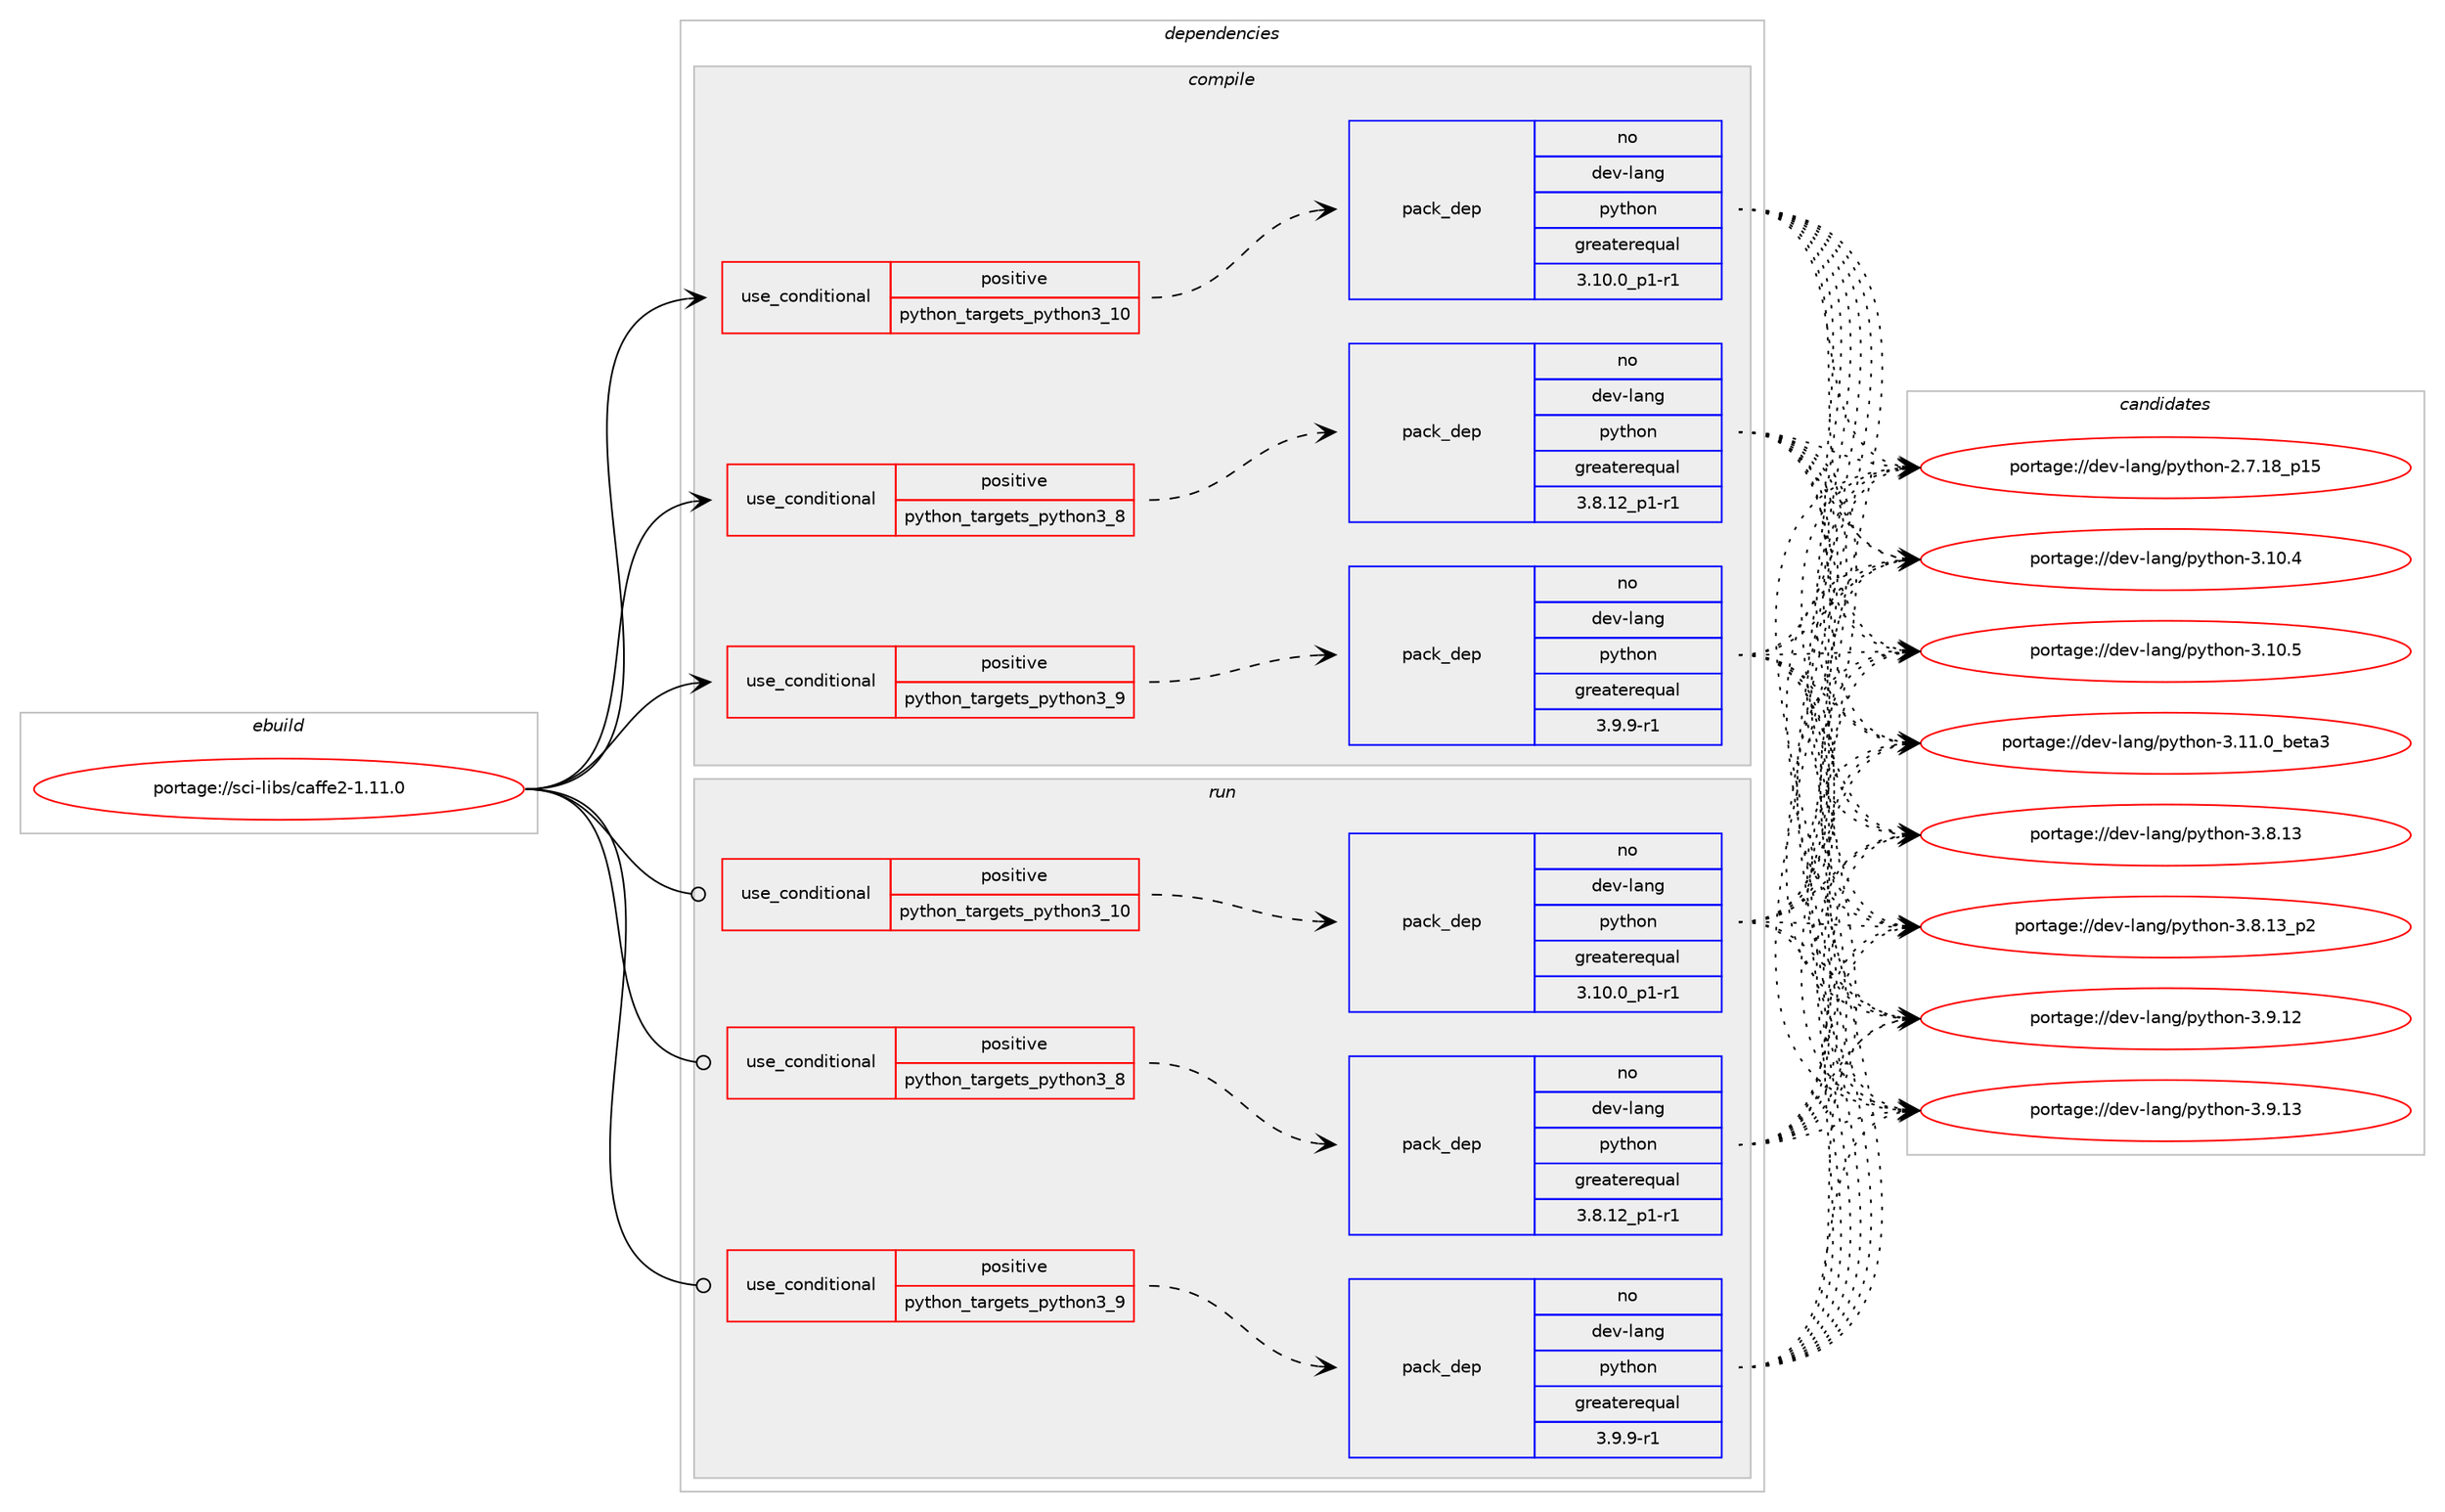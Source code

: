 digraph prolog {

# *************
# Graph options
# *************

newrank=true;
concentrate=true;
compound=true;
graph [rankdir=LR,fontname=Helvetica,fontsize=10,ranksep=1.5];#, ranksep=2.5, nodesep=0.2];
edge  [arrowhead=vee];
node  [fontname=Helvetica,fontsize=10];

# **********
# The ebuild
# **********

subgraph cluster_leftcol {
color=gray;
label=<<i>ebuild</i>>;
id [label="portage://sci-libs/caffe2-1.11.0", color=red, width=4, href="../sci-libs/caffe2-1.11.0.svg"];
}

# ****************
# The dependencies
# ****************

subgraph cluster_midcol {
color=gray;
label=<<i>dependencies</i>>;
subgraph cluster_compile {
fillcolor="#eeeeee";
style=filled;
label=<<i>compile</i>>;
subgraph cond2132 {
dependency3161 [label=<<TABLE BORDER="0" CELLBORDER="1" CELLSPACING="0" CELLPADDING="4"><TR><TD ROWSPAN="3" CELLPADDING="10">use_conditional</TD></TR><TR><TD>positive</TD></TR><TR><TD>python_targets_python3_10</TD></TR></TABLE>>, shape=none, color=red];
subgraph pack1013 {
dependency3162 [label=<<TABLE BORDER="0" CELLBORDER="1" CELLSPACING="0" CELLPADDING="4" WIDTH="220"><TR><TD ROWSPAN="6" CELLPADDING="30">pack_dep</TD></TR><TR><TD WIDTH="110">no</TD></TR><TR><TD>dev-lang</TD></TR><TR><TD>python</TD></TR><TR><TD>greaterequal</TD></TR><TR><TD>3.10.0_p1-r1</TD></TR></TABLE>>, shape=none, color=blue];
}
dependency3161:e -> dependency3162:w [weight=20,style="dashed",arrowhead="vee"];
}
id:e -> dependency3161:w [weight=20,style="solid",arrowhead="vee"];
subgraph cond2133 {
dependency3163 [label=<<TABLE BORDER="0" CELLBORDER="1" CELLSPACING="0" CELLPADDING="4"><TR><TD ROWSPAN="3" CELLPADDING="10">use_conditional</TD></TR><TR><TD>positive</TD></TR><TR><TD>python_targets_python3_8</TD></TR></TABLE>>, shape=none, color=red];
subgraph pack1014 {
dependency3164 [label=<<TABLE BORDER="0" CELLBORDER="1" CELLSPACING="0" CELLPADDING="4" WIDTH="220"><TR><TD ROWSPAN="6" CELLPADDING="30">pack_dep</TD></TR><TR><TD WIDTH="110">no</TD></TR><TR><TD>dev-lang</TD></TR><TR><TD>python</TD></TR><TR><TD>greaterequal</TD></TR><TR><TD>3.8.12_p1-r1</TD></TR></TABLE>>, shape=none, color=blue];
}
dependency3163:e -> dependency3164:w [weight=20,style="dashed",arrowhead="vee"];
}
id:e -> dependency3163:w [weight=20,style="solid",arrowhead="vee"];
subgraph cond2134 {
dependency3165 [label=<<TABLE BORDER="0" CELLBORDER="1" CELLSPACING="0" CELLPADDING="4"><TR><TD ROWSPAN="3" CELLPADDING="10">use_conditional</TD></TR><TR><TD>positive</TD></TR><TR><TD>python_targets_python3_9</TD></TR></TABLE>>, shape=none, color=red];
subgraph pack1015 {
dependency3166 [label=<<TABLE BORDER="0" CELLBORDER="1" CELLSPACING="0" CELLPADDING="4" WIDTH="220"><TR><TD ROWSPAN="6" CELLPADDING="30">pack_dep</TD></TR><TR><TD WIDTH="110">no</TD></TR><TR><TD>dev-lang</TD></TR><TR><TD>python</TD></TR><TR><TD>greaterequal</TD></TR><TR><TD>3.9.9-r1</TD></TR></TABLE>>, shape=none, color=blue];
}
dependency3165:e -> dependency3166:w [weight=20,style="dashed",arrowhead="vee"];
}
id:e -> dependency3165:w [weight=20,style="solid",arrowhead="vee"];
# *** BEGIN UNKNOWN DEPENDENCY TYPE (TODO) ***
# id -> package_dependency(portage://sci-libs/caffe2-1.11.0,install,no,dev-libs,FP16,none,[,,],[],[])
# *** END UNKNOWN DEPENDENCY TYPE (TODO) ***

# *** BEGIN UNKNOWN DEPENDENCY TYPE (TODO) ***
# id -> package_dependency(portage://sci-libs/caffe2-1.11.0,install,no,dev-libs,cpuinfo,none,[,,],[],[])
# *** END UNKNOWN DEPENDENCY TYPE (TODO) ***

# *** BEGIN UNKNOWN DEPENDENCY TYPE (TODO) ***
# id -> package_dependency(portage://sci-libs/caffe2-1.11.0,install,no,dev-libs,flatbuffers,none,[,,],[],[])
# *** END UNKNOWN DEPENDENCY TYPE (TODO) ***

# *** BEGIN UNKNOWN DEPENDENCY TYPE (TODO) ***
# id -> package_dependency(portage://sci-libs/caffe2-1.11.0,install,no,dev-libs,libfmt,none,[,,],[],[])
# *** END UNKNOWN DEPENDENCY TYPE (TODO) ***

# *** BEGIN UNKNOWN DEPENDENCY TYPE (TODO) ***
# id -> package_dependency(portage://sci-libs/caffe2-1.11.0,install,no,dev-libs,pocketfft,none,[,,],[],[])
# *** END UNKNOWN DEPENDENCY TYPE (TODO) ***

# *** BEGIN UNKNOWN DEPENDENCY TYPE (TODO) ***
# id -> package_dependency(portage://sci-libs/caffe2-1.11.0,install,no,dev-libs,protobuf,none,[,,],[],[])
# *** END UNKNOWN DEPENDENCY TYPE (TODO) ***

# *** BEGIN UNKNOWN DEPENDENCY TYPE (TODO) ***
# id -> package_dependency(portage://sci-libs/caffe2-1.11.0,install,no,dev-libs,sleef,none,[,,],[],[])
# *** END UNKNOWN DEPENDENCY TYPE (TODO) ***

# *** BEGIN UNKNOWN DEPENDENCY TYPE (TODO) ***
# id -> package_dependency(portage://sci-libs/caffe2-1.11.0,install,no,sci-libs,foxi,none,[,,],[],[])
# *** END UNKNOWN DEPENDENCY TYPE (TODO) ***

# *** BEGIN UNKNOWN DEPENDENCY TYPE (TODO) ***
# id -> package_dependency(portage://sci-libs/caffe2-1.11.0,install,no,sci-libs,lapack,none,[,,],[],[])
# *** END UNKNOWN DEPENDENCY TYPE (TODO) ***

# *** BEGIN UNKNOWN DEPENDENCY TYPE (TODO) ***
# id -> package_dependency(portage://sci-libs/caffe2-1.11.0,install,no,sci-libs,onnx,none,[,,],[],[])
# *** END UNKNOWN DEPENDENCY TYPE (TODO) ***

}
subgraph cluster_compileandrun {
fillcolor="#eeeeee";
style=filled;
label=<<i>compile and run</i>>;
}
subgraph cluster_run {
fillcolor="#eeeeee";
style=filled;
label=<<i>run</i>>;
subgraph cond2135 {
dependency3167 [label=<<TABLE BORDER="0" CELLBORDER="1" CELLSPACING="0" CELLPADDING="4"><TR><TD ROWSPAN="3" CELLPADDING="10">use_conditional</TD></TR><TR><TD>positive</TD></TR><TR><TD>python_targets_python3_10</TD></TR></TABLE>>, shape=none, color=red];
subgraph pack1016 {
dependency3168 [label=<<TABLE BORDER="0" CELLBORDER="1" CELLSPACING="0" CELLPADDING="4" WIDTH="220"><TR><TD ROWSPAN="6" CELLPADDING="30">pack_dep</TD></TR><TR><TD WIDTH="110">no</TD></TR><TR><TD>dev-lang</TD></TR><TR><TD>python</TD></TR><TR><TD>greaterequal</TD></TR><TR><TD>3.10.0_p1-r1</TD></TR></TABLE>>, shape=none, color=blue];
}
dependency3167:e -> dependency3168:w [weight=20,style="dashed",arrowhead="vee"];
}
id:e -> dependency3167:w [weight=20,style="solid",arrowhead="odot"];
subgraph cond2136 {
dependency3169 [label=<<TABLE BORDER="0" CELLBORDER="1" CELLSPACING="0" CELLPADDING="4"><TR><TD ROWSPAN="3" CELLPADDING="10">use_conditional</TD></TR><TR><TD>positive</TD></TR><TR><TD>python_targets_python3_8</TD></TR></TABLE>>, shape=none, color=red];
subgraph pack1017 {
dependency3170 [label=<<TABLE BORDER="0" CELLBORDER="1" CELLSPACING="0" CELLPADDING="4" WIDTH="220"><TR><TD ROWSPAN="6" CELLPADDING="30">pack_dep</TD></TR><TR><TD WIDTH="110">no</TD></TR><TR><TD>dev-lang</TD></TR><TR><TD>python</TD></TR><TR><TD>greaterequal</TD></TR><TR><TD>3.8.12_p1-r1</TD></TR></TABLE>>, shape=none, color=blue];
}
dependency3169:e -> dependency3170:w [weight=20,style="dashed",arrowhead="vee"];
}
id:e -> dependency3169:w [weight=20,style="solid",arrowhead="odot"];
subgraph cond2137 {
dependency3171 [label=<<TABLE BORDER="0" CELLBORDER="1" CELLSPACING="0" CELLPADDING="4"><TR><TD ROWSPAN="3" CELLPADDING="10">use_conditional</TD></TR><TR><TD>positive</TD></TR><TR><TD>python_targets_python3_9</TD></TR></TABLE>>, shape=none, color=red];
subgraph pack1018 {
dependency3172 [label=<<TABLE BORDER="0" CELLBORDER="1" CELLSPACING="0" CELLPADDING="4" WIDTH="220"><TR><TD ROWSPAN="6" CELLPADDING="30">pack_dep</TD></TR><TR><TD WIDTH="110">no</TD></TR><TR><TD>dev-lang</TD></TR><TR><TD>python</TD></TR><TR><TD>greaterequal</TD></TR><TR><TD>3.9.9-r1</TD></TR></TABLE>>, shape=none, color=blue];
}
dependency3171:e -> dependency3172:w [weight=20,style="dashed",arrowhead="vee"];
}
id:e -> dependency3171:w [weight=20,style="solid",arrowhead="odot"];
# *** BEGIN UNKNOWN DEPENDENCY TYPE (TODO) ***
# id -> package_dependency(portage://sci-libs/caffe2-1.11.0,run,no,dev-libs,cpuinfo,none,[,,],[],[])
# *** END UNKNOWN DEPENDENCY TYPE (TODO) ***

# *** BEGIN UNKNOWN DEPENDENCY TYPE (TODO) ***
# id -> package_dependency(portage://sci-libs/caffe2-1.11.0,run,no,dev-libs,libfmt,none,[,,],[],[])
# *** END UNKNOWN DEPENDENCY TYPE (TODO) ***

# *** BEGIN UNKNOWN DEPENDENCY TYPE (TODO) ***
# id -> package_dependency(portage://sci-libs/caffe2-1.11.0,run,no,dev-libs,protobuf,none,[,,],[],[])
# *** END UNKNOWN DEPENDENCY TYPE (TODO) ***

# *** BEGIN UNKNOWN DEPENDENCY TYPE (TODO) ***
# id -> package_dependency(portage://sci-libs/caffe2-1.11.0,run,no,dev-libs,sleef,none,[,,],[],[])
# *** END UNKNOWN DEPENDENCY TYPE (TODO) ***

# *** BEGIN UNKNOWN DEPENDENCY TYPE (TODO) ***
# id -> package_dependency(portage://sci-libs/caffe2-1.11.0,run,no,sci-libs,foxi,none,[,,],[],[])
# *** END UNKNOWN DEPENDENCY TYPE (TODO) ***

# *** BEGIN UNKNOWN DEPENDENCY TYPE (TODO) ***
# id -> package_dependency(portage://sci-libs/caffe2-1.11.0,run,no,sci-libs,lapack,none,[,,],[],[])
# *** END UNKNOWN DEPENDENCY TYPE (TODO) ***

# *** BEGIN UNKNOWN DEPENDENCY TYPE (TODO) ***
# id -> package_dependency(portage://sci-libs/caffe2-1.11.0,run,no,sci-libs,onnx,none,[,,],[],[])
# *** END UNKNOWN DEPENDENCY TYPE (TODO) ***

}
}

# **************
# The candidates
# **************

subgraph cluster_choices {
rank=same;
color=gray;
label=<<i>candidates</i>>;

subgraph choice1013 {
color=black;
nodesep=1;
choice10010111845108971101034711212111610411111045504655464956951124953 [label="portage://dev-lang/python-2.7.18_p15", color=red, width=4,href="../dev-lang/python-2.7.18_p15.svg"];
choice10010111845108971101034711212111610411111045514649484652 [label="portage://dev-lang/python-3.10.4", color=red, width=4,href="../dev-lang/python-3.10.4.svg"];
choice10010111845108971101034711212111610411111045514649484653 [label="portage://dev-lang/python-3.10.5", color=red, width=4,href="../dev-lang/python-3.10.5.svg"];
choice1001011184510897110103471121211161041111104551464949464895981011169751 [label="portage://dev-lang/python-3.11.0_beta3", color=red, width=4,href="../dev-lang/python-3.11.0_beta3.svg"];
choice10010111845108971101034711212111610411111045514656464951 [label="portage://dev-lang/python-3.8.13", color=red, width=4,href="../dev-lang/python-3.8.13.svg"];
choice100101118451089711010347112121116104111110455146564649519511250 [label="portage://dev-lang/python-3.8.13_p2", color=red, width=4,href="../dev-lang/python-3.8.13_p2.svg"];
choice10010111845108971101034711212111610411111045514657464950 [label="portage://dev-lang/python-3.9.12", color=red, width=4,href="../dev-lang/python-3.9.12.svg"];
choice10010111845108971101034711212111610411111045514657464951 [label="portage://dev-lang/python-3.9.13", color=red, width=4,href="../dev-lang/python-3.9.13.svg"];
dependency3162:e -> choice10010111845108971101034711212111610411111045504655464956951124953:w [style=dotted,weight="100"];
dependency3162:e -> choice10010111845108971101034711212111610411111045514649484652:w [style=dotted,weight="100"];
dependency3162:e -> choice10010111845108971101034711212111610411111045514649484653:w [style=dotted,weight="100"];
dependency3162:e -> choice1001011184510897110103471121211161041111104551464949464895981011169751:w [style=dotted,weight="100"];
dependency3162:e -> choice10010111845108971101034711212111610411111045514656464951:w [style=dotted,weight="100"];
dependency3162:e -> choice100101118451089711010347112121116104111110455146564649519511250:w [style=dotted,weight="100"];
dependency3162:e -> choice10010111845108971101034711212111610411111045514657464950:w [style=dotted,weight="100"];
dependency3162:e -> choice10010111845108971101034711212111610411111045514657464951:w [style=dotted,weight="100"];
}
subgraph choice1014 {
color=black;
nodesep=1;
choice10010111845108971101034711212111610411111045504655464956951124953 [label="portage://dev-lang/python-2.7.18_p15", color=red, width=4,href="../dev-lang/python-2.7.18_p15.svg"];
choice10010111845108971101034711212111610411111045514649484652 [label="portage://dev-lang/python-3.10.4", color=red, width=4,href="../dev-lang/python-3.10.4.svg"];
choice10010111845108971101034711212111610411111045514649484653 [label="portage://dev-lang/python-3.10.5", color=red, width=4,href="../dev-lang/python-3.10.5.svg"];
choice1001011184510897110103471121211161041111104551464949464895981011169751 [label="portage://dev-lang/python-3.11.0_beta3", color=red, width=4,href="../dev-lang/python-3.11.0_beta3.svg"];
choice10010111845108971101034711212111610411111045514656464951 [label="portage://dev-lang/python-3.8.13", color=red, width=4,href="../dev-lang/python-3.8.13.svg"];
choice100101118451089711010347112121116104111110455146564649519511250 [label="portage://dev-lang/python-3.8.13_p2", color=red, width=4,href="../dev-lang/python-3.8.13_p2.svg"];
choice10010111845108971101034711212111610411111045514657464950 [label="portage://dev-lang/python-3.9.12", color=red, width=4,href="../dev-lang/python-3.9.12.svg"];
choice10010111845108971101034711212111610411111045514657464951 [label="portage://dev-lang/python-3.9.13", color=red, width=4,href="../dev-lang/python-3.9.13.svg"];
dependency3164:e -> choice10010111845108971101034711212111610411111045504655464956951124953:w [style=dotted,weight="100"];
dependency3164:e -> choice10010111845108971101034711212111610411111045514649484652:w [style=dotted,weight="100"];
dependency3164:e -> choice10010111845108971101034711212111610411111045514649484653:w [style=dotted,weight="100"];
dependency3164:e -> choice1001011184510897110103471121211161041111104551464949464895981011169751:w [style=dotted,weight="100"];
dependency3164:e -> choice10010111845108971101034711212111610411111045514656464951:w [style=dotted,weight="100"];
dependency3164:e -> choice100101118451089711010347112121116104111110455146564649519511250:w [style=dotted,weight="100"];
dependency3164:e -> choice10010111845108971101034711212111610411111045514657464950:w [style=dotted,weight="100"];
dependency3164:e -> choice10010111845108971101034711212111610411111045514657464951:w [style=dotted,weight="100"];
}
subgraph choice1015 {
color=black;
nodesep=1;
choice10010111845108971101034711212111610411111045504655464956951124953 [label="portage://dev-lang/python-2.7.18_p15", color=red, width=4,href="../dev-lang/python-2.7.18_p15.svg"];
choice10010111845108971101034711212111610411111045514649484652 [label="portage://dev-lang/python-3.10.4", color=red, width=4,href="../dev-lang/python-3.10.4.svg"];
choice10010111845108971101034711212111610411111045514649484653 [label="portage://dev-lang/python-3.10.5", color=red, width=4,href="../dev-lang/python-3.10.5.svg"];
choice1001011184510897110103471121211161041111104551464949464895981011169751 [label="portage://dev-lang/python-3.11.0_beta3", color=red, width=4,href="../dev-lang/python-3.11.0_beta3.svg"];
choice10010111845108971101034711212111610411111045514656464951 [label="portage://dev-lang/python-3.8.13", color=red, width=4,href="../dev-lang/python-3.8.13.svg"];
choice100101118451089711010347112121116104111110455146564649519511250 [label="portage://dev-lang/python-3.8.13_p2", color=red, width=4,href="../dev-lang/python-3.8.13_p2.svg"];
choice10010111845108971101034711212111610411111045514657464950 [label="portage://dev-lang/python-3.9.12", color=red, width=4,href="../dev-lang/python-3.9.12.svg"];
choice10010111845108971101034711212111610411111045514657464951 [label="portage://dev-lang/python-3.9.13", color=red, width=4,href="../dev-lang/python-3.9.13.svg"];
dependency3166:e -> choice10010111845108971101034711212111610411111045504655464956951124953:w [style=dotted,weight="100"];
dependency3166:e -> choice10010111845108971101034711212111610411111045514649484652:w [style=dotted,weight="100"];
dependency3166:e -> choice10010111845108971101034711212111610411111045514649484653:w [style=dotted,weight="100"];
dependency3166:e -> choice1001011184510897110103471121211161041111104551464949464895981011169751:w [style=dotted,weight="100"];
dependency3166:e -> choice10010111845108971101034711212111610411111045514656464951:w [style=dotted,weight="100"];
dependency3166:e -> choice100101118451089711010347112121116104111110455146564649519511250:w [style=dotted,weight="100"];
dependency3166:e -> choice10010111845108971101034711212111610411111045514657464950:w [style=dotted,weight="100"];
dependency3166:e -> choice10010111845108971101034711212111610411111045514657464951:w [style=dotted,weight="100"];
}
subgraph choice1016 {
color=black;
nodesep=1;
choice10010111845108971101034711212111610411111045504655464956951124953 [label="portage://dev-lang/python-2.7.18_p15", color=red, width=4,href="../dev-lang/python-2.7.18_p15.svg"];
choice10010111845108971101034711212111610411111045514649484652 [label="portage://dev-lang/python-3.10.4", color=red, width=4,href="../dev-lang/python-3.10.4.svg"];
choice10010111845108971101034711212111610411111045514649484653 [label="portage://dev-lang/python-3.10.5", color=red, width=4,href="../dev-lang/python-3.10.5.svg"];
choice1001011184510897110103471121211161041111104551464949464895981011169751 [label="portage://dev-lang/python-3.11.0_beta3", color=red, width=4,href="../dev-lang/python-3.11.0_beta3.svg"];
choice10010111845108971101034711212111610411111045514656464951 [label="portage://dev-lang/python-3.8.13", color=red, width=4,href="../dev-lang/python-3.8.13.svg"];
choice100101118451089711010347112121116104111110455146564649519511250 [label="portage://dev-lang/python-3.8.13_p2", color=red, width=4,href="../dev-lang/python-3.8.13_p2.svg"];
choice10010111845108971101034711212111610411111045514657464950 [label="portage://dev-lang/python-3.9.12", color=red, width=4,href="../dev-lang/python-3.9.12.svg"];
choice10010111845108971101034711212111610411111045514657464951 [label="portage://dev-lang/python-3.9.13", color=red, width=4,href="../dev-lang/python-3.9.13.svg"];
dependency3168:e -> choice10010111845108971101034711212111610411111045504655464956951124953:w [style=dotted,weight="100"];
dependency3168:e -> choice10010111845108971101034711212111610411111045514649484652:w [style=dotted,weight="100"];
dependency3168:e -> choice10010111845108971101034711212111610411111045514649484653:w [style=dotted,weight="100"];
dependency3168:e -> choice1001011184510897110103471121211161041111104551464949464895981011169751:w [style=dotted,weight="100"];
dependency3168:e -> choice10010111845108971101034711212111610411111045514656464951:w [style=dotted,weight="100"];
dependency3168:e -> choice100101118451089711010347112121116104111110455146564649519511250:w [style=dotted,weight="100"];
dependency3168:e -> choice10010111845108971101034711212111610411111045514657464950:w [style=dotted,weight="100"];
dependency3168:e -> choice10010111845108971101034711212111610411111045514657464951:w [style=dotted,weight="100"];
}
subgraph choice1017 {
color=black;
nodesep=1;
choice10010111845108971101034711212111610411111045504655464956951124953 [label="portage://dev-lang/python-2.7.18_p15", color=red, width=4,href="../dev-lang/python-2.7.18_p15.svg"];
choice10010111845108971101034711212111610411111045514649484652 [label="portage://dev-lang/python-3.10.4", color=red, width=4,href="../dev-lang/python-3.10.4.svg"];
choice10010111845108971101034711212111610411111045514649484653 [label="portage://dev-lang/python-3.10.5", color=red, width=4,href="../dev-lang/python-3.10.5.svg"];
choice1001011184510897110103471121211161041111104551464949464895981011169751 [label="portage://dev-lang/python-3.11.0_beta3", color=red, width=4,href="../dev-lang/python-3.11.0_beta3.svg"];
choice10010111845108971101034711212111610411111045514656464951 [label="portage://dev-lang/python-3.8.13", color=red, width=4,href="../dev-lang/python-3.8.13.svg"];
choice100101118451089711010347112121116104111110455146564649519511250 [label="portage://dev-lang/python-3.8.13_p2", color=red, width=4,href="../dev-lang/python-3.8.13_p2.svg"];
choice10010111845108971101034711212111610411111045514657464950 [label="portage://dev-lang/python-3.9.12", color=red, width=4,href="../dev-lang/python-3.9.12.svg"];
choice10010111845108971101034711212111610411111045514657464951 [label="portage://dev-lang/python-3.9.13", color=red, width=4,href="../dev-lang/python-3.9.13.svg"];
dependency3170:e -> choice10010111845108971101034711212111610411111045504655464956951124953:w [style=dotted,weight="100"];
dependency3170:e -> choice10010111845108971101034711212111610411111045514649484652:w [style=dotted,weight="100"];
dependency3170:e -> choice10010111845108971101034711212111610411111045514649484653:w [style=dotted,weight="100"];
dependency3170:e -> choice1001011184510897110103471121211161041111104551464949464895981011169751:w [style=dotted,weight="100"];
dependency3170:e -> choice10010111845108971101034711212111610411111045514656464951:w [style=dotted,weight="100"];
dependency3170:e -> choice100101118451089711010347112121116104111110455146564649519511250:w [style=dotted,weight="100"];
dependency3170:e -> choice10010111845108971101034711212111610411111045514657464950:w [style=dotted,weight="100"];
dependency3170:e -> choice10010111845108971101034711212111610411111045514657464951:w [style=dotted,weight="100"];
}
subgraph choice1018 {
color=black;
nodesep=1;
choice10010111845108971101034711212111610411111045504655464956951124953 [label="portage://dev-lang/python-2.7.18_p15", color=red, width=4,href="../dev-lang/python-2.7.18_p15.svg"];
choice10010111845108971101034711212111610411111045514649484652 [label="portage://dev-lang/python-3.10.4", color=red, width=4,href="../dev-lang/python-3.10.4.svg"];
choice10010111845108971101034711212111610411111045514649484653 [label="portage://dev-lang/python-3.10.5", color=red, width=4,href="../dev-lang/python-3.10.5.svg"];
choice1001011184510897110103471121211161041111104551464949464895981011169751 [label="portage://dev-lang/python-3.11.0_beta3", color=red, width=4,href="../dev-lang/python-3.11.0_beta3.svg"];
choice10010111845108971101034711212111610411111045514656464951 [label="portage://dev-lang/python-3.8.13", color=red, width=4,href="../dev-lang/python-3.8.13.svg"];
choice100101118451089711010347112121116104111110455146564649519511250 [label="portage://dev-lang/python-3.8.13_p2", color=red, width=4,href="../dev-lang/python-3.8.13_p2.svg"];
choice10010111845108971101034711212111610411111045514657464950 [label="portage://dev-lang/python-3.9.12", color=red, width=4,href="../dev-lang/python-3.9.12.svg"];
choice10010111845108971101034711212111610411111045514657464951 [label="portage://dev-lang/python-3.9.13", color=red, width=4,href="../dev-lang/python-3.9.13.svg"];
dependency3172:e -> choice10010111845108971101034711212111610411111045504655464956951124953:w [style=dotted,weight="100"];
dependency3172:e -> choice10010111845108971101034711212111610411111045514649484652:w [style=dotted,weight="100"];
dependency3172:e -> choice10010111845108971101034711212111610411111045514649484653:w [style=dotted,weight="100"];
dependency3172:e -> choice1001011184510897110103471121211161041111104551464949464895981011169751:w [style=dotted,weight="100"];
dependency3172:e -> choice10010111845108971101034711212111610411111045514656464951:w [style=dotted,weight="100"];
dependency3172:e -> choice100101118451089711010347112121116104111110455146564649519511250:w [style=dotted,weight="100"];
dependency3172:e -> choice10010111845108971101034711212111610411111045514657464950:w [style=dotted,weight="100"];
dependency3172:e -> choice10010111845108971101034711212111610411111045514657464951:w [style=dotted,weight="100"];
}
}

}
